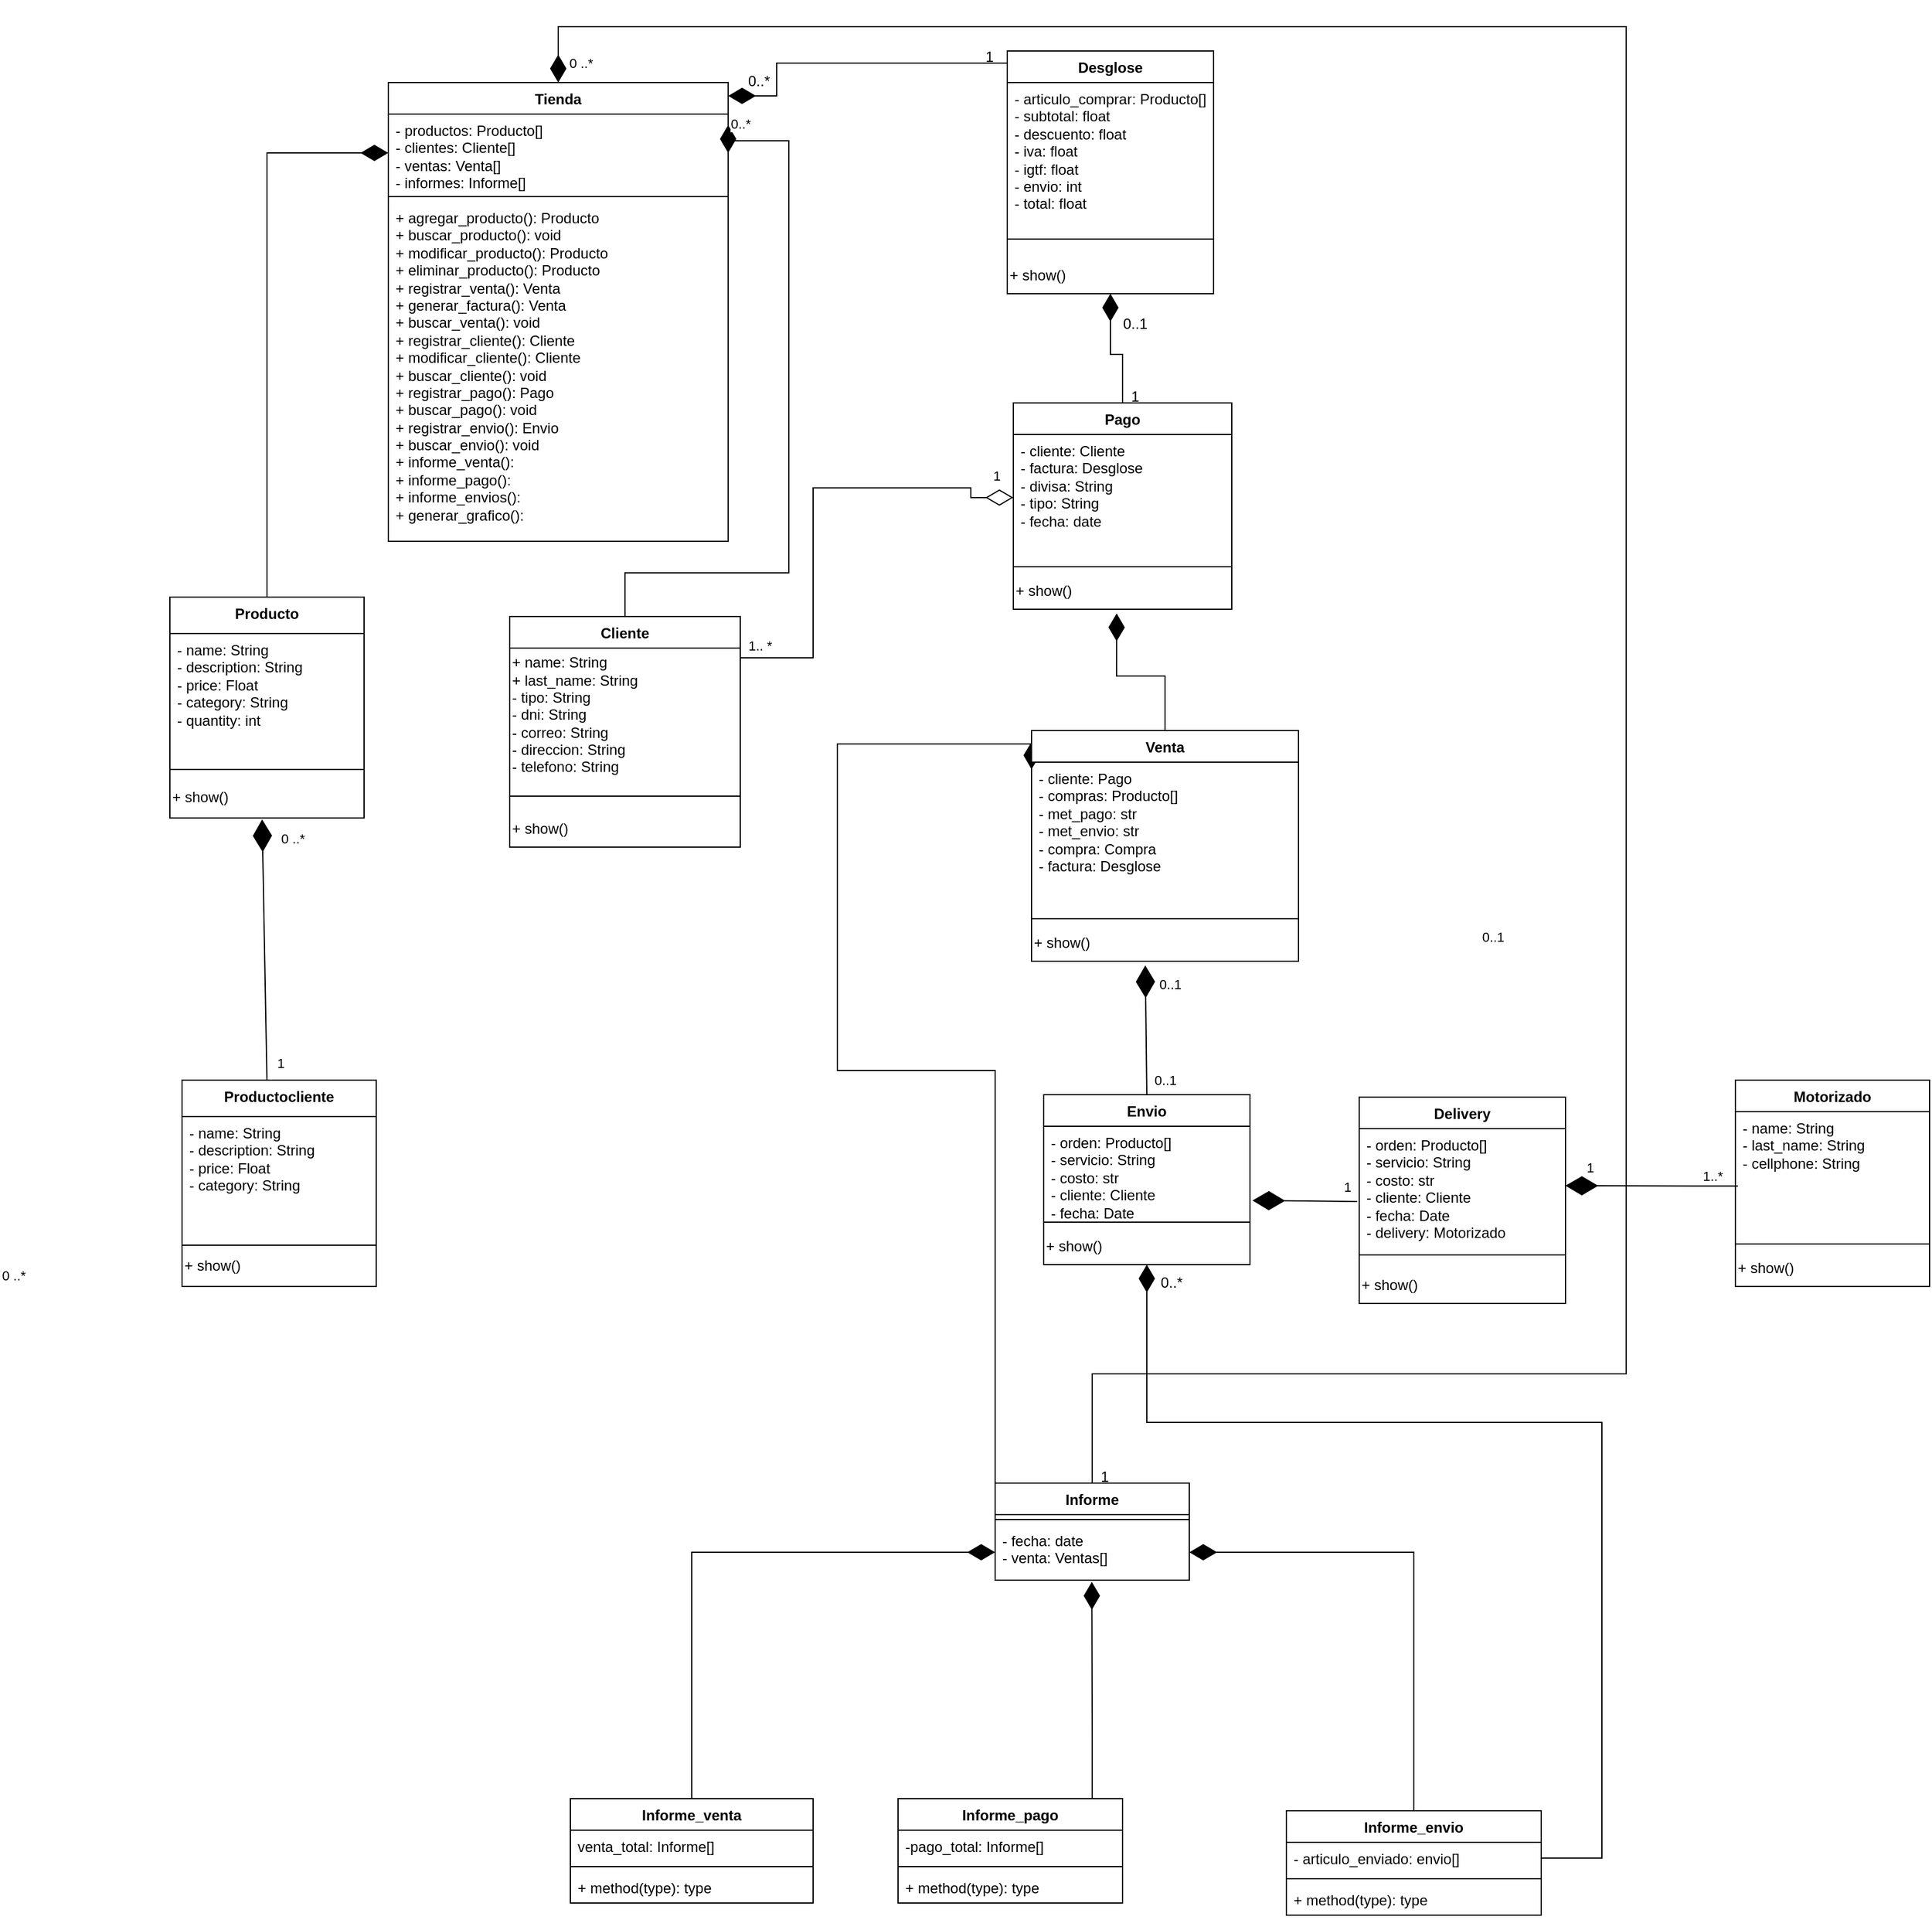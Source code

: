 <mxfile version="21.3.8" type="device">
  <diagram id="C5RBs43oDa-KdzZeNtuy" name="Page-1">
    <mxGraphModel dx="1316" dy="1099" grid="1" gridSize="10" guides="1" tooltips="1" connect="1" arrows="1" fold="1" page="0" pageScale="1" pageWidth="583" pageHeight="827" math="0" shadow="0">
      <root>
        <mxCell id="WIyWlLk6GJQsqaUBKTNV-0" />
        <mxCell id="WIyWlLk6GJQsqaUBKTNV-1" parent="WIyWlLk6GJQsqaUBKTNV-0" />
        <mxCell id="DTSYdoO7qyn1xCRxRzyT-0" value="Tienda" style="swimlane;fontStyle=1;align=center;verticalAlign=top;childLayout=stackLayout;horizontal=1;startSize=26;horizontalStack=0;resizeParent=1;resizeParentMax=0;resizeLast=0;collapsible=1;marginBottom=0;whiteSpace=wrap;html=1;" parent="WIyWlLk6GJQsqaUBKTNV-1" vertex="1">
          <mxGeometry x="210" y="16" width="280" height="378" as="geometry" />
        </mxCell>
        <mxCell id="DTSYdoO7qyn1xCRxRzyT-1" value="- productos: Producto[]&lt;br&gt;- clientes: Cliente[]&lt;br&gt;- ventas: Venta[]&lt;br&gt;- informes: Informe[]&lt;br&gt;-&amp;nbsp;" style="text;strokeColor=none;fillColor=none;align=left;verticalAlign=top;spacingLeft=4;spacingRight=4;overflow=hidden;rotatable=0;points=[[0,0.5],[1,0.5]];portConstraint=eastwest;whiteSpace=wrap;html=1;" parent="DTSYdoO7qyn1xCRxRzyT-0" vertex="1">
          <mxGeometry y="26" width="280" height="64" as="geometry" />
        </mxCell>
        <mxCell id="DTSYdoO7qyn1xCRxRzyT-2" value="" style="line;strokeWidth=1;fillColor=none;align=left;verticalAlign=middle;spacingTop=-1;spacingLeft=3;spacingRight=3;rotatable=0;labelPosition=right;points=[];portConstraint=eastwest;strokeColor=inherit;" parent="DTSYdoO7qyn1xCRxRzyT-0" vertex="1">
          <mxGeometry y="90" width="280" height="8" as="geometry" />
        </mxCell>
        <mxCell id="DTSYdoO7qyn1xCRxRzyT-3" value="+ agregar_producto(): Producto&lt;br&gt;+ buscar_producto(): void&lt;br&gt;+ modificar_producto(): Producto&lt;br&gt;+ eliminar_producto(): Producto&lt;br&gt;+ registrar_venta(): Venta&lt;br&gt;+ generar_factura(): Venta&amp;nbsp;&lt;br&gt;+ buscar_venta(): void&lt;br&gt;+ registrar_cliente(): Cliente&lt;br&gt;+ modificar_cliente(): Cliente&lt;br&gt;+ buscar_cliente(): void&lt;br&gt;+ registrar_pago(): Pago&lt;br&gt;+ buscar_pago(): void&lt;br&gt;+ registrar_envio(): Envio&lt;br&gt;+ buscar_envio(): void&lt;br&gt;+ informe_venta():&amp;nbsp;&lt;br&gt;+ informe_pago():&lt;br&gt;+ informe_envios():&lt;br&gt;+ generar_grafico():" style="text;strokeColor=none;fillColor=none;align=left;verticalAlign=top;spacingLeft=4;spacingRight=4;overflow=hidden;rotatable=0;points=[[0,0.5],[1,0.5]];portConstraint=eastwest;whiteSpace=wrap;html=1;" parent="DTSYdoO7qyn1xCRxRzyT-0" vertex="1">
          <mxGeometry y="98" width="280" height="280" as="geometry" />
        </mxCell>
        <mxCell id="DTSYdoO7qyn1xCRxRzyT-69" style="edgeStyle=orthogonalEdgeStyle;rounded=0;orthogonalLoop=1;jettySize=auto;html=1;endArrow=diamondThin;endFill=1;endSize=20;" parent="WIyWlLk6GJQsqaUBKTNV-1" source="DTSYdoO7qyn1xCRxRzyT-4" target="DTSYdoO7qyn1xCRxRzyT-1" edge="1">
          <mxGeometry relative="1" as="geometry" />
        </mxCell>
        <mxCell id="DTSYdoO7qyn1xCRxRzyT-4" value="Producto" style="swimlane;fontStyle=1;align=center;verticalAlign=top;childLayout=stackLayout;horizontal=1;startSize=30;horizontalStack=0;resizeParent=1;resizeParentMax=0;resizeLast=0;collapsible=1;marginBottom=0;whiteSpace=wrap;html=1;" parent="WIyWlLk6GJQsqaUBKTNV-1" vertex="1">
          <mxGeometry x="30" y="440" width="160" height="182" as="geometry" />
        </mxCell>
        <mxCell id="DTSYdoO7qyn1xCRxRzyT-5" value="- name: String&lt;br&gt;- description: String&lt;br&gt;- price: Float&lt;br&gt;- category: String&lt;br&gt;- quantity: int" style="text;strokeColor=none;fillColor=none;align=left;verticalAlign=top;spacingLeft=4;spacingRight=4;overflow=hidden;rotatable=0;points=[[0,0.5],[1,0.5]];portConstraint=eastwest;whiteSpace=wrap;html=1;" parent="DTSYdoO7qyn1xCRxRzyT-4" vertex="1">
          <mxGeometry y="30" width="160" height="104" as="geometry" />
        </mxCell>
        <mxCell id="DTSYdoO7qyn1xCRxRzyT-6" value="" style="line;strokeWidth=1;fillColor=none;align=left;verticalAlign=middle;spacingTop=-1;spacingLeft=3;spacingRight=3;rotatable=0;labelPosition=right;points=[];portConstraint=eastwest;strokeColor=inherit;" parent="DTSYdoO7qyn1xCRxRzyT-4" vertex="1">
          <mxGeometry y="134" width="160" height="16" as="geometry" />
        </mxCell>
        <mxCell id="kdCyQ4oD_YAk3trJ4PXk-14" value="+ show()" style="text;html=1;align=left;verticalAlign=middle;resizable=0;points=[];autosize=1;strokeColor=none;fillColor=none;" vertex="1" parent="DTSYdoO7qyn1xCRxRzyT-4">
          <mxGeometry y="150" width="160" height="30" as="geometry" />
        </mxCell>
        <mxCell id="DTSYdoO7qyn1xCRxRzyT-7" value="+ method(type): type" style="text;strokeColor=none;fillColor=none;align=left;verticalAlign=top;spacingLeft=4;spacingRight=4;overflow=hidden;rotatable=0;points=[[0,0.5],[1,0.5]];portConstraint=eastwest;whiteSpace=wrap;html=1;" parent="DTSYdoO7qyn1xCRxRzyT-4" vertex="1">
          <mxGeometry y="180" width="160" height="2" as="geometry" />
        </mxCell>
        <mxCell id="DTSYdoO7qyn1xCRxRzyT-70" style="edgeStyle=orthogonalEdgeStyle;rounded=0;orthogonalLoop=1;jettySize=auto;html=1;entryX=1;entryY=0.5;entryDx=0;entryDy=0;endArrow=diamondThin;endFill=1;endSize=20;" parent="WIyWlLk6GJQsqaUBKTNV-1" source="DTSYdoO7qyn1xCRxRzyT-8" target="DTSYdoO7qyn1xCRxRzyT-1" edge="1">
          <mxGeometry relative="1" as="geometry">
            <Array as="points">
              <mxPoint x="405" y="420" />
              <mxPoint x="540" y="420" />
              <mxPoint x="540" y="64" />
              <mxPoint x="490" y="64" />
            </Array>
          </mxGeometry>
        </mxCell>
        <mxCell id="DTSYdoO7qyn1xCRxRzyT-114" value="0..*" style="edgeLabel;html=1;align=center;verticalAlign=middle;resizable=0;points=[];" parent="DTSYdoO7qyn1xCRxRzyT-70" vertex="1" connectable="0">
          <mxGeometry x="0.956" y="2" relative="1" as="geometry">
            <mxPoint x="7" y="-16" as="offset" />
          </mxGeometry>
        </mxCell>
        <mxCell id="DTSYdoO7qyn1xCRxRzyT-8" value="Cliente" style="swimlane;fontStyle=1;align=center;verticalAlign=top;childLayout=stackLayout;horizontal=1;startSize=26;horizontalStack=0;resizeParent=1;resizeParentMax=0;resizeLast=0;collapsible=1;marginBottom=0;whiteSpace=wrap;html=1;" parent="WIyWlLk6GJQsqaUBKTNV-1" vertex="1">
          <mxGeometry x="310" y="456" width="190" height="190" as="geometry" />
        </mxCell>
        <mxCell id="DTSYdoO7qyn1xCRxRzyT-12" value="+ name: String&lt;br&gt;+ last_name: String&lt;br&gt;- tipo: String&lt;br&gt;- dni: String&lt;br&gt;- correo: String&lt;br&gt;- direccion: String&lt;br&gt;- telefono: String" style="text;html=1;align=left;verticalAlign=middle;resizable=0;points=[];autosize=1;strokeColor=none;fillColor=none;" parent="DTSYdoO7qyn1xCRxRzyT-8" vertex="1">
          <mxGeometry y="26" width="190" height="110" as="geometry" />
        </mxCell>
        <mxCell id="DTSYdoO7qyn1xCRxRzyT-10" value="" style="line;strokeWidth=1;fillColor=none;align=left;verticalAlign=middle;spacingTop=-1;spacingLeft=3;spacingRight=3;rotatable=0;labelPosition=right;points=[];portConstraint=eastwest;strokeColor=inherit;" parent="DTSYdoO7qyn1xCRxRzyT-8" vertex="1">
          <mxGeometry y="136" width="190" height="24" as="geometry" />
        </mxCell>
        <mxCell id="kdCyQ4oD_YAk3trJ4PXk-13" value="+ show()" style="text;html=1;align=left;verticalAlign=middle;resizable=0;points=[];autosize=1;strokeColor=none;fillColor=none;" vertex="1" parent="DTSYdoO7qyn1xCRxRzyT-8">
          <mxGeometry y="160" width="190" height="30" as="geometry" />
        </mxCell>
        <mxCell id="DTSYdoO7qyn1xCRxRzyT-110" style="edgeStyle=orthogonalEdgeStyle;rounded=0;orthogonalLoop=1;jettySize=auto;html=1;entryX=0.5;entryY=1;entryDx=0;entryDy=0;endArrow=diamondThin;endFill=1;endSize=20;" parent="WIyWlLk6GJQsqaUBKTNV-1" source="DTSYdoO7qyn1xCRxRzyT-14" target="DTSYdoO7qyn1xCRxRzyT-50" edge="1">
          <mxGeometry relative="1" as="geometry" />
        </mxCell>
        <mxCell id="DTSYdoO7qyn1xCRxRzyT-14" value="Pago" style="swimlane;fontStyle=1;align=center;verticalAlign=top;childLayout=stackLayout;horizontal=1;startSize=26;horizontalStack=0;resizeParent=1;resizeParentMax=0;resizeLast=0;collapsible=1;marginBottom=0;whiteSpace=wrap;html=1;" parent="WIyWlLk6GJQsqaUBKTNV-1" vertex="1">
          <mxGeometry x="725" y="280" width="180" height="170" as="geometry" />
        </mxCell>
        <mxCell id="DTSYdoO7qyn1xCRxRzyT-15" value="- cliente: Cliente&lt;br&gt;- factura: Desglose&lt;br&gt;- divisa: String&lt;br&gt;- tipo: String&lt;br&gt;- fecha: date" style="text;strokeColor=none;fillColor=none;align=left;verticalAlign=top;spacingLeft=4;spacingRight=4;overflow=hidden;rotatable=0;points=[[0,0.5],[1,0.5]];portConstraint=eastwest;whiteSpace=wrap;html=1;" parent="DTSYdoO7qyn1xCRxRzyT-14" vertex="1">
          <mxGeometry y="26" width="180" height="104" as="geometry" />
        </mxCell>
        <mxCell id="DTSYdoO7qyn1xCRxRzyT-16" value="" style="line;strokeWidth=1;fillColor=none;align=left;verticalAlign=middle;spacingTop=-1;spacingLeft=3;spacingRight=3;rotatable=0;labelPosition=right;points=[];portConstraint=eastwest;strokeColor=inherit;" parent="DTSYdoO7qyn1xCRxRzyT-14" vertex="1">
          <mxGeometry y="130" width="180" height="10" as="geometry" />
        </mxCell>
        <mxCell id="kdCyQ4oD_YAk3trJ4PXk-6" value="+ show()" style="text;html=1;align=left;verticalAlign=middle;resizable=0;points=[];autosize=1;strokeColor=none;fillColor=none;" vertex="1" parent="DTSYdoO7qyn1xCRxRzyT-14">
          <mxGeometry y="140" width="180" height="30" as="geometry" />
        </mxCell>
        <mxCell id="DTSYdoO7qyn1xCRxRzyT-18" value="Envio" style="swimlane;fontStyle=1;align=center;verticalAlign=top;childLayout=stackLayout;horizontal=1;startSize=26;horizontalStack=0;resizeParent=1;resizeParentMax=0;resizeLast=0;collapsible=1;marginBottom=0;whiteSpace=wrap;html=1;" parent="WIyWlLk6GJQsqaUBKTNV-1" vertex="1">
          <mxGeometry x="750" y="850" width="170" height="140" as="geometry" />
        </mxCell>
        <mxCell id="DTSYdoO7qyn1xCRxRzyT-19" value="- orden: Producto[]&lt;br&gt;- servicio: String&lt;br&gt;- costo: str&lt;br&gt;- cliente: Cliente&lt;br&gt;- fecha: Date&lt;br&gt;&lt;br&gt;&lt;br&gt;" style="text;strokeColor=none;fillColor=none;align=left;verticalAlign=top;spacingLeft=4;spacingRight=4;overflow=hidden;rotatable=0;points=[[0,0.5],[1,0.5]];portConstraint=eastwest;whiteSpace=wrap;html=1;" parent="DTSYdoO7qyn1xCRxRzyT-18" vertex="1">
          <mxGeometry y="26" width="170" height="74" as="geometry" />
        </mxCell>
        <mxCell id="DTSYdoO7qyn1xCRxRzyT-20" value="" style="line;strokeWidth=1;fillColor=none;align=left;verticalAlign=middle;spacingTop=-1;spacingLeft=3;spacingRight=3;rotatable=0;labelPosition=right;points=[];portConstraint=eastwest;strokeColor=inherit;" parent="DTSYdoO7qyn1xCRxRzyT-18" vertex="1">
          <mxGeometry y="100" width="170" height="10" as="geometry" />
        </mxCell>
        <mxCell id="kdCyQ4oD_YAk3trJ4PXk-10" value="+ show()&amp;nbsp;" style="text;html=1;align=left;verticalAlign=middle;resizable=0;points=[];autosize=1;strokeColor=none;fillColor=none;" vertex="1" parent="DTSYdoO7qyn1xCRxRzyT-18">
          <mxGeometry y="110" width="170" height="30" as="geometry" />
        </mxCell>
        <mxCell id="DTSYdoO7qyn1xCRxRzyT-22" value="Motorizado" style="swimlane;fontStyle=1;align=center;verticalAlign=top;childLayout=stackLayout;horizontal=1;startSize=26;horizontalStack=0;resizeParent=1;resizeParentMax=0;resizeLast=0;collapsible=1;marginBottom=0;whiteSpace=wrap;html=1;" parent="WIyWlLk6GJQsqaUBKTNV-1" vertex="1">
          <mxGeometry x="1320" y="838" width="160" height="170" as="geometry" />
        </mxCell>
        <mxCell id="DTSYdoO7qyn1xCRxRzyT-23" value="- name: String&lt;br style=&quot;&quot;&gt;&lt;span style=&quot;&quot;&gt;- last_name: String&lt;/span&gt;&lt;br style=&quot;&quot;&gt;&lt;span style=&quot;&quot;&gt;- cellphone: String&lt;br&gt;&lt;/span&gt;" style="text;strokeColor=none;fillColor=none;align=left;verticalAlign=top;spacingLeft=4;spacingRight=4;overflow=hidden;rotatable=0;points=[[0,0.5],[1,0.5]];portConstraint=eastwest;whiteSpace=wrap;html=1;" parent="DTSYdoO7qyn1xCRxRzyT-22" vertex="1">
          <mxGeometry y="26" width="160" height="104" as="geometry" />
        </mxCell>
        <mxCell id="DTSYdoO7qyn1xCRxRzyT-24" value="" style="line;strokeWidth=1;fillColor=none;align=left;verticalAlign=middle;spacingTop=-1;spacingLeft=3;spacingRight=3;rotatable=0;labelPosition=right;points=[];portConstraint=eastwest;strokeColor=inherit;" parent="DTSYdoO7qyn1xCRxRzyT-22" vertex="1">
          <mxGeometry y="130" width="160" height="10" as="geometry" />
        </mxCell>
        <mxCell id="kdCyQ4oD_YAk3trJ4PXk-30" value="+ show()" style="text;html=1;align=left;verticalAlign=middle;resizable=0;points=[];autosize=1;strokeColor=none;fillColor=none;" vertex="1" parent="DTSYdoO7qyn1xCRxRzyT-22">
          <mxGeometry y="140" width="160" height="30" as="geometry" />
        </mxCell>
        <mxCell id="DTSYdoO7qyn1xCRxRzyT-94" style="edgeStyle=orthogonalEdgeStyle;rounded=0;orthogonalLoop=1;jettySize=auto;html=1;endArrow=diamondThin;endFill=1;endSize=20;" parent="WIyWlLk6GJQsqaUBKTNV-1" source="DTSYdoO7qyn1xCRxRzyT-26" target="DTSYdoO7qyn1xCRxRzyT-0" edge="1">
          <mxGeometry relative="1" as="geometry">
            <mxPoint x="620" as="targetPoint" />
            <Array as="points">
              <mxPoint x="790" y="1080" />
              <mxPoint x="1230" y="1080" />
              <mxPoint x="1230" y="-30" />
              <mxPoint x="350" y="-30" />
            </Array>
          </mxGeometry>
        </mxCell>
        <mxCell id="DTSYdoO7qyn1xCRxRzyT-97" value="0 ..*&amp;nbsp;" style="edgeLabel;html=1;align=center;verticalAlign=middle;resizable=0;points=[];" parent="DTSYdoO7qyn1xCRxRzyT-94" vertex="1" connectable="0">
          <mxGeometry x="0.988" y="1" relative="1" as="geometry">
            <mxPoint x="19" y="-1" as="offset" />
          </mxGeometry>
        </mxCell>
        <mxCell id="DTSYdoO7qyn1xCRxRzyT-120" style="edgeStyle=orthogonalEdgeStyle;rounded=0;orthogonalLoop=1;jettySize=auto;html=1;endSize=20;endArrow=diamondThin;endFill=1;entryX=0.001;entryY=0.047;entryDx=0;entryDy=0;entryPerimeter=0;" parent="WIyWlLk6GJQsqaUBKTNV-1" source="DTSYdoO7qyn1xCRxRzyT-26" target="DTSYdoO7qyn1xCRxRzyT-45" edge="1">
          <mxGeometry relative="1" as="geometry">
            <mxPoint x="720" y="560" as="targetPoint" />
            <Array as="points">
              <mxPoint x="710" y="830" />
              <mxPoint x="580" y="830" />
              <mxPoint x="580" y="561" />
            </Array>
          </mxGeometry>
        </mxCell>
        <mxCell id="DTSYdoO7qyn1xCRxRzyT-26" value="Informe" style="swimlane;fontStyle=1;align=center;verticalAlign=top;childLayout=stackLayout;horizontal=1;startSize=26;horizontalStack=0;resizeParent=1;resizeParentMax=0;resizeLast=0;collapsible=1;marginBottom=0;whiteSpace=wrap;html=1;" parent="WIyWlLk6GJQsqaUBKTNV-1" vertex="1">
          <mxGeometry x="710" y="1170" width="160" height="80" as="geometry" />
        </mxCell>
        <mxCell id="DTSYdoO7qyn1xCRxRzyT-28" value="" style="line;strokeWidth=1;fillColor=none;align=left;verticalAlign=middle;spacingTop=-1;spacingLeft=3;spacingRight=3;rotatable=0;labelPosition=right;points=[];portConstraint=eastwest;strokeColor=inherit;" parent="DTSYdoO7qyn1xCRxRzyT-26" vertex="1">
          <mxGeometry y="26" width="160" height="8" as="geometry" />
        </mxCell>
        <mxCell id="DTSYdoO7qyn1xCRxRzyT-29" value="- fecha: date&lt;br&gt;- venta: Ventas[]" style="text;strokeColor=none;fillColor=none;align=left;verticalAlign=top;spacingLeft=4;spacingRight=4;overflow=hidden;rotatable=0;points=[[0,0.5],[1,0.5]];portConstraint=eastwest;whiteSpace=wrap;html=1;" parent="DTSYdoO7qyn1xCRxRzyT-26" vertex="1">
          <mxGeometry y="34" width="160" height="46" as="geometry" />
        </mxCell>
        <mxCell id="DTSYdoO7qyn1xCRxRzyT-83" style="edgeStyle=orthogonalEdgeStyle;rounded=0;orthogonalLoop=1;jettySize=auto;html=1;entryX=1;entryY=0.5;entryDx=0;entryDy=0;endSize=20;endArrow=diamondThin;endFill=1;" parent="WIyWlLk6GJQsqaUBKTNV-1" source="DTSYdoO7qyn1xCRxRzyT-30" target="DTSYdoO7qyn1xCRxRzyT-29" edge="1">
          <mxGeometry relative="1" as="geometry" />
        </mxCell>
        <mxCell id="DTSYdoO7qyn1xCRxRzyT-30" value="Informe_envio" style="swimlane;fontStyle=1;align=center;verticalAlign=top;childLayout=stackLayout;horizontal=1;startSize=26;horizontalStack=0;resizeParent=1;resizeParentMax=0;resizeLast=0;collapsible=1;marginBottom=0;whiteSpace=wrap;html=1;" parent="WIyWlLk6GJQsqaUBKTNV-1" vertex="1">
          <mxGeometry x="950" y="1440" width="210" height="86" as="geometry" />
        </mxCell>
        <mxCell id="DTSYdoO7qyn1xCRxRzyT-31" value="- articulo_enviado: envio[]" style="text;strokeColor=none;fillColor=none;align=left;verticalAlign=top;spacingLeft=4;spacingRight=4;overflow=hidden;rotatable=0;points=[[0,0.5],[1,0.5]];portConstraint=eastwest;whiteSpace=wrap;html=1;" parent="DTSYdoO7qyn1xCRxRzyT-30" vertex="1">
          <mxGeometry y="26" width="210" height="26" as="geometry" />
        </mxCell>
        <mxCell id="DTSYdoO7qyn1xCRxRzyT-32" value="" style="line;strokeWidth=1;fillColor=none;align=left;verticalAlign=middle;spacingTop=-1;spacingLeft=3;spacingRight=3;rotatable=0;labelPosition=right;points=[];portConstraint=eastwest;strokeColor=inherit;" parent="DTSYdoO7qyn1xCRxRzyT-30" vertex="1">
          <mxGeometry y="52" width="210" height="8" as="geometry" />
        </mxCell>
        <mxCell id="DTSYdoO7qyn1xCRxRzyT-33" value="+ method(type): type" style="text;strokeColor=none;fillColor=none;align=left;verticalAlign=top;spacingLeft=4;spacingRight=4;overflow=hidden;rotatable=0;points=[[0,0.5],[1,0.5]];portConstraint=eastwest;whiteSpace=wrap;html=1;" parent="DTSYdoO7qyn1xCRxRzyT-30" vertex="1">
          <mxGeometry y="60" width="210" height="26" as="geometry" />
        </mxCell>
        <mxCell id="DTSYdoO7qyn1xCRxRzyT-82" style="edgeStyle=orthogonalEdgeStyle;rounded=0;orthogonalLoop=1;jettySize=auto;html=1;entryX=0.498;entryY=1.031;entryDx=0;entryDy=0;entryPerimeter=0;endSize=20;endArrow=diamondThin;endFill=1;" parent="WIyWlLk6GJQsqaUBKTNV-1" source="DTSYdoO7qyn1xCRxRzyT-34" target="DTSYdoO7qyn1xCRxRzyT-29" edge="1">
          <mxGeometry relative="1" as="geometry">
            <Array as="points">
              <mxPoint x="790" y="1380" />
              <mxPoint x="790" y="1380" />
            </Array>
          </mxGeometry>
        </mxCell>
        <mxCell id="DTSYdoO7qyn1xCRxRzyT-34" value="Informe_pago" style="swimlane;fontStyle=1;align=center;verticalAlign=top;childLayout=stackLayout;horizontal=1;startSize=26;horizontalStack=0;resizeParent=1;resizeParentMax=0;resizeLast=0;collapsible=1;marginBottom=0;whiteSpace=wrap;html=1;" parent="WIyWlLk6GJQsqaUBKTNV-1" vertex="1">
          <mxGeometry x="630" y="1430" width="185" height="86" as="geometry" />
        </mxCell>
        <mxCell id="DTSYdoO7qyn1xCRxRzyT-35" value="-pago_total: Informe[]" style="text;strokeColor=none;fillColor=none;align=left;verticalAlign=top;spacingLeft=4;spacingRight=4;overflow=hidden;rotatable=0;points=[[0,0.5],[1,0.5]];portConstraint=eastwest;whiteSpace=wrap;html=1;" parent="DTSYdoO7qyn1xCRxRzyT-34" vertex="1">
          <mxGeometry y="26" width="185" height="26" as="geometry" />
        </mxCell>
        <mxCell id="DTSYdoO7qyn1xCRxRzyT-36" value="" style="line;strokeWidth=1;fillColor=none;align=left;verticalAlign=middle;spacingTop=-1;spacingLeft=3;spacingRight=3;rotatable=0;labelPosition=right;points=[];portConstraint=eastwest;strokeColor=inherit;" parent="DTSYdoO7qyn1xCRxRzyT-34" vertex="1">
          <mxGeometry y="52" width="185" height="8" as="geometry" />
        </mxCell>
        <mxCell id="DTSYdoO7qyn1xCRxRzyT-37" value="+ method(type): type" style="text;strokeColor=none;fillColor=none;align=left;verticalAlign=top;spacingLeft=4;spacingRight=4;overflow=hidden;rotatable=0;points=[[0,0.5],[1,0.5]];portConstraint=eastwest;whiteSpace=wrap;html=1;" parent="DTSYdoO7qyn1xCRxRzyT-34" vertex="1">
          <mxGeometry y="60" width="185" height="26" as="geometry" />
        </mxCell>
        <mxCell id="DTSYdoO7qyn1xCRxRzyT-81" style="edgeStyle=orthogonalEdgeStyle;rounded=0;orthogonalLoop=1;jettySize=auto;html=1;entryX=0;entryY=0.5;entryDx=0;entryDy=0;endSize=20;endArrow=diamondThin;endFill=1;" parent="WIyWlLk6GJQsqaUBKTNV-1" source="DTSYdoO7qyn1xCRxRzyT-38" target="DTSYdoO7qyn1xCRxRzyT-29" edge="1">
          <mxGeometry relative="1" as="geometry" />
        </mxCell>
        <mxCell id="DTSYdoO7qyn1xCRxRzyT-38" value="Informe_venta" style="swimlane;fontStyle=1;align=center;verticalAlign=top;childLayout=stackLayout;horizontal=1;startSize=26;horizontalStack=0;resizeParent=1;resizeParentMax=0;resizeLast=0;collapsible=1;marginBottom=0;whiteSpace=wrap;html=1;" parent="WIyWlLk6GJQsqaUBKTNV-1" vertex="1">
          <mxGeometry x="360" y="1430" width="200" height="86" as="geometry" />
        </mxCell>
        <mxCell id="DTSYdoO7qyn1xCRxRzyT-39" value="venta_total: Informe[]" style="text;strokeColor=none;fillColor=none;align=left;verticalAlign=top;spacingLeft=4;spacingRight=4;overflow=hidden;rotatable=0;points=[[0,0.5],[1,0.5]];portConstraint=eastwest;whiteSpace=wrap;html=1;" parent="DTSYdoO7qyn1xCRxRzyT-38" vertex="1">
          <mxGeometry y="26" width="200" height="26" as="geometry" />
        </mxCell>
        <mxCell id="DTSYdoO7qyn1xCRxRzyT-40" value="" style="line;strokeWidth=1;fillColor=none;align=left;verticalAlign=middle;spacingTop=-1;spacingLeft=3;spacingRight=3;rotatable=0;labelPosition=right;points=[];portConstraint=eastwest;strokeColor=inherit;" parent="DTSYdoO7qyn1xCRxRzyT-38" vertex="1">
          <mxGeometry y="52" width="200" height="8" as="geometry" />
        </mxCell>
        <mxCell id="DTSYdoO7qyn1xCRxRzyT-41" value="+ method(type): type" style="text;strokeColor=none;fillColor=none;align=left;verticalAlign=top;spacingLeft=4;spacingRight=4;overflow=hidden;rotatable=0;points=[[0,0.5],[1,0.5]];portConstraint=eastwest;whiteSpace=wrap;html=1;" parent="DTSYdoO7qyn1xCRxRzyT-38" vertex="1">
          <mxGeometry y="60" width="200" height="26" as="geometry" />
        </mxCell>
        <mxCell id="DTSYdoO7qyn1xCRxRzyT-109" style="edgeStyle=orthogonalEdgeStyle;rounded=0;orthogonalLoop=1;jettySize=auto;html=1;endSize=20;endArrow=diamondThin;endFill=1;entryX=0.473;entryY=1.115;entryDx=0;entryDy=0;entryPerimeter=0;" parent="WIyWlLk6GJQsqaUBKTNV-1" source="DTSYdoO7qyn1xCRxRzyT-45" target="kdCyQ4oD_YAk3trJ4PXk-6" edge="1">
          <mxGeometry relative="1" as="geometry">
            <mxPoint x="810" y="510" as="targetPoint" />
          </mxGeometry>
        </mxCell>
        <mxCell id="DTSYdoO7qyn1xCRxRzyT-45" value="Venta" style="swimlane;fontStyle=1;align=center;verticalAlign=top;childLayout=stackLayout;horizontal=1;startSize=26;horizontalStack=0;resizeParent=1;resizeParentMax=0;resizeLast=0;collapsible=1;marginBottom=0;whiteSpace=wrap;html=1;" parent="WIyWlLk6GJQsqaUBKTNV-1" vertex="1">
          <mxGeometry x="740" y="550" width="220" height="190" as="geometry" />
        </mxCell>
        <mxCell id="DTSYdoO7qyn1xCRxRzyT-88" value="- cliente: Pago&lt;br&gt;- compras: Producto[]&lt;br&gt;- met_pago: str&lt;br&gt;- met_envio: str&lt;br&gt;- compra: Compra&lt;br&gt;- factura: Desglose" style="text;strokeColor=none;fillColor=none;align=left;verticalAlign=top;spacingLeft=4;spacingRight=4;overflow=hidden;rotatable=0;points=[[0,0.5],[1,0.5]];portConstraint=eastwest;whiteSpace=wrap;html=1;" parent="DTSYdoO7qyn1xCRxRzyT-45" vertex="1">
          <mxGeometry y="26" width="220" height="124" as="geometry" />
        </mxCell>
        <mxCell id="DTSYdoO7qyn1xCRxRzyT-47" value="" style="line;strokeWidth=1;fillColor=none;align=left;verticalAlign=middle;spacingTop=-1;spacingLeft=3;spacingRight=3;rotatable=0;labelPosition=right;points=[];portConstraint=eastwest;strokeColor=inherit;" parent="DTSYdoO7qyn1xCRxRzyT-45" vertex="1">
          <mxGeometry y="150" width="220" height="10" as="geometry" />
        </mxCell>
        <mxCell id="kdCyQ4oD_YAk3trJ4PXk-7" value="+ show()" style="text;html=1;align=left;verticalAlign=middle;resizable=0;points=[];autosize=1;strokeColor=none;fillColor=none;" vertex="1" parent="DTSYdoO7qyn1xCRxRzyT-45">
          <mxGeometry y="160" width="220" height="30" as="geometry" />
        </mxCell>
        <mxCell id="DTSYdoO7qyn1xCRxRzyT-126" style="edgeStyle=orthogonalEdgeStyle;rounded=0;orthogonalLoop=1;jettySize=auto;html=1;endArrow=diamondThin;endFill=1;endSize=20;exitX=0;exitY=0.045;exitDx=0;exitDy=0;exitPerimeter=0;" parent="WIyWlLk6GJQsqaUBKTNV-1" source="DTSYdoO7qyn1xCRxRzyT-50" edge="1">
          <mxGeometry relative="1" as="geometry">
            <mxPoint x="490" y="27" as="targetPoint" />
            <Array as="points">
              <mxPoint x="720" />
              <mxPoint x="530" />
              <mxPoint x="530" y="27" />
            </Array>
          </mxGeometry>
        </mxCell>
        <mxCell id="DTSYdoO7qyn1xCRxRzyT-50" value="Desglose" style="swimlane;fontStyle=1;align=center;verticalAlign=top;childLayout=stackLayout;horizontal=1;startSize=26;horizontalStack=0;resizeParent=1;resizeParentMax=0;resizeLast=0;collapsible=1;marginBottom=0;whiteSpace=wrap;html=1;" parent="WIyWlLk6GJQsqaUBKTNV-1" vertex="1">
          <mxGeometry x="720" y="-10" width="170" height="200" as="geometry" />
        </mxCell>
        <mxCell id="DTSYdoO7qyn1xCRxRzyT-51" value="- articulo_comprar: Producto[]&lt;br&gt;- subtotal: float&lt;br&gt;- descuento: float&lt;br&gt;- iva: float&lt;br&gt;- igtf: float&lt;br&gt;- envio: int&lt;br&gt;- total: float" style="text;strokeColor=none;fillColor=none;align=left;verticalAlign=top;spacingLeft=4;spacingRight=4;overflow=hidden;rotatable=0;points=[[0,0.5],[1,0.5]];portConstraint=eastwest;whiteSpace=wrap;html=1;" parent="DTSYdoO7qyn1xCRxRzyT-50" vertex="1">
          <mxGeometry y="26" width="170" height="114" as="geometry" />
        </mxCell>
        <mxCell id="DTSYdoO7qyn1xCRxRzyT-52" value="" style="line;strokeWidth=1;fillColor=none;align=left;verticalAlign=middle;spacingTop=-1;spacingLeft=3;spacingRight=3;rotatable=0;labelPosition=right;points=[];portConstraint=eastwest;strokeColor=inherit;" parent="DTSYdoO7qyn1xCRxRzyT-50" vertex="1">
          <mxGeometry y="140" width="170" height="30" as="geometry" />
        </mxCell>
        <mxCell id="kdCyQ4oD_YAk3trJ4PXk-1" value="+ show()&amp;nbsp;" style="text;html=1;align=left;verticalAlign=middle;resizable=0;points=[];autosize=1;strokeColor=none;fillColor=none;" vertex="1" parent="DTSYdoO7qyn1xCRxRzyT-50">
          <mxGeometry y="170" width="170" height="30" as="geometry" />
        </mxCell>
        <mxCell id="DTSYdoO7qyn1xCRxRzyT-74" value="" style="endArrow=diamondThin;endFill=1;endSize=24;html=1;rounded=0;entryX=0.475;entryY=1.553;entryDx=0;entryDy=0;entryPerimeter=0;exitX=0.5;exitY=0;exitDx=0;exitDy=0;" parent="WIyWlLk6GJQsqaUBKTNV-1" target="DTSYdoO7qyn1xCRxRzyT-7" edge="1">
          <mxGeometry width="160" relative="1" as="geometry">
            <mxPoint x="110" y="840" as="sourcePoint" />
            <mxPoint x="260" y="710" as="targetPoint" />
          </mxGeometry>
        </mxCell>
        <mxCell id="DTSYdoO7qyn1xCRxRzyT-77" value="0 ..*" style="edgeLabel;html=1;align=center;verticalAlign=middle;resizable=0;points=[];" parent="DTSYdoO7qyn1xCRxRzyT-74" vertex="1" connectable="0">
          <mxGeometry x="0.852" y="2" relative="1" as="geometry">
            <mxPoint x="26" as="offset" />
          </mxGeometry>
        </mxCell>
        <mxCell id="DTSYdoO7qyn1xCRxRzyT-80" value="1" style="edgeLabel;html=1;align=center;verticalAlign=middle;resizable=0;points=[];" parent="DTSYdoO7qyn1xCRxRzyT-74" vertex="1" connectable="0">
          <mxGeometry x="-0.673" y="-1" relative="1" as="geometry">
            <mxPoint x="10" y="19" as="offset" />
          </mxGeometry>
        </mxCell>
        <mxCell id="DTSYdoO7qyn1xCRxRzyT-75" value="" style="endArrow=diamondThin;endFill=1;endSize=24;html=1;rounded=0;exitX=0.5;exitY=0;exitDx=0;exitDy=0;entryX=0.426;entryY=1.115;entryDx=0;entryDy=0;entryPerimeter=0;" parent="WIyWlLk6GJQsqaUBKTNV-1" target="kdCyQ4oD_YAk3trJ4PXk-7" edge="1" source="DTSYdoO7qyn1xCRxRzyT-18">
          <mxGeometry width="160" relative="1" as="geometry">
            <mxPoint x="850" y="830" as="sourcePoint" />
            <mxPoint x="850" y="780" as="targetPoint" />
            <Array as="points" />
          </mxGeometry>
        </mxCell>
        <mxCell id="DTSYdoO7qyn1xCRxRzyT-91" value="0..1" style="edgeLabel;html=1;align=center;verticalAlign=middle;resizable=0;points=[];" parent="DTSYdoO7qyn1xCRxRzyT-75" vertex="1" connectable="0">
          <mxGeometry x="0.72" y="4" relative="1" as="geometry">
            <mxPoint x="24" as="offset" />
          </mxGeometry>
        </mxCell>
        <mxCell id="DTSYdoO7qyn1xCRxRzyT-92" value="0..1" style="edgeLabel;html=1;align=center;verticalAlign=middle;resizable=0;points=[];" parent="DTSYdoO7qyn1xCRxRzyT-75" vertex="1" connectable="0">
          <mxGeometry x="-0.768" y="1" relative="1" as="geometry">
            <mxPoint x="16" as="offset" />
          </mxGeometry>
        </mxCell>
        <mxCell id="DTSYdoO7qyn1xCRxRzyT-76" value="" style="endArrow=diamondThin;endFill=1;endSize=24;html=1;rounded=0;exitX=0.013;exitY=0.589;exitDx=0;exitDy=0;entryX=1;entryY=0.5;entryDx=0;entryDy=0;exitPerimeter=0;" parent="WIyWlLk6GJQsqaUBKTNV-1" source="DTSYdoO7qyn1xCRxRzyT-23" target="kdCyQ4oD_YAk3trJ4PXk-22" edge="1">
          <mxGeometry width="160" relative="1" as="geometry">
            <mxPoint x="630" y="710" as="sourcePoint" />
            <mxPoint x="1190" y="890" as="targetPoint" />
            <Array as="points" />
          </mxGeometry>
        </mxCell>
        <mxCell id="DTSYdoO7qyn1xCRxRzyT-84" value="1" style="edgeLabel;html=1;align=center;verticalAlign=middle;resizable=0;points=[];" parent="DTSYdoO7qyn1xCRxRzyT-76" vertex="1" connectable="0">
          <mxGeometry x="0.634" y="-2" relative="1" as="geometry">
            <mxPoint x="-6" y="-13" as="offset" />
          </mxGeometry>
        </mxCell>
        <mxCell id="DTSYdoO7qyn1xCRxRzyT-107" value="1..*" style="edgeLabel;html=1;align=center;verticalAlign=middle;resizable=0;points=[];" parent="DTSYdoO7qyn1xCRxRzyT-76" vertex="1" connectable="0">
          <mxGeometry x="-0.707" y="2" relative="1" as="geometry">
            <mxPoint y="-10" as="offset" />
          </mxGeometry>
        </mxCell>
        <mxCell id="DTSYdoO7qyn1xCRxRzyT-98" value="1" style="text;html=1;align=center;verticalAlign=middle;resizable=0;points=[];autosize=1;strokeColor=none;fillColor=none;" parent="WIyWlLk6GJQsqaUBKTNV-1" vertex="1">
          <mxGeometry x="785" y="1150" width="30" height="30" as="geometry" />
        </mxCell>
        <mxCell id="DTSYdoO7qyn1xCRxRzyT-111" style="edgeStyle=orthogonalEdgeStyle;rounded=0;orthogonalLoop=1;jettySize=auto;html=1;entryX=0;entryY=0.5;entryDx=0;entryDy=0;endArrow=diamondThin;endFill=0;endSize=20;" parent="WIyWlLk6GJQsqaUBKTNV-1" source="DTSYdoO7qyn1xCRxRzyT-12" target="DTSYdoO7qyn1xCRxRzyT-15" edge="1">
          <mxGeometry relative="1" as="geometry">
            <Array as="points">
              <mxPoint x="560" y="490" />
              <mxPoint x="560" y="350" />
              <mxPoint x="690" y="350" />
              <mxPoint x="690" y="358" />
            </Array>
          </mxGeometry>
        </mxCell>
        <mxCell id="DTSYdoO7qyn1xCRxRzyT-112" value="1" style="edgeLabel;html=1;align=center;verticalAlign=middle;resizable=0;points=[];" parent="DTSYdoO7qyn1xCRxRzyT-111" vertex="1" connectable="0">
          <mxGeometry x="0.916" y="2" relative="1" as="geometry">
            <mxPoint x="1" y="-16" as="offset" />
          </mxGeometry>
        </mxCell>
        <mxCell id="DTSYdoO7qyn1xCRxRzyT-113" value="1.. *" style="edgeLabel;html=1;align=center;verticalAlign=middle;resizable=0;points=[];" parent="DTSYdoO7qyn1xCRxRzyT-111" vertex="1" connectable="0">
          <mxGeometry x="-0.913" y="-1" relative="1" as="geometry">
            <mxPoint y="-11" as="offset" />
          </mxGeometry>
        </mxCell>
        <mxCell id="DTSYdoO7qyn1xCRxRzyT-118" value="1" style="text;html=1;align=center;verticalAlign=middle;resizable=0;points=[];autosize=1;strokeColor=none;fillColor=none;" parent="WIyWlLk6GJQsqaUBKTNV-1" vertex="1">
          <mxGeometry x="810" y="260" width="30" height="30" as="geometry" />
        </mxCell>
        <mxCell id="DTSYdoO7qyn1xCRxRzyT-122" style="edgeStyle=orthogonalEdgeStyle;rounded=0;orthogonalLoop=1;jettySize=auto;html=1;exitX=1;exitY=0.5;exitDx=0;exitDy=0;endSize=20;endArrow=diamondThin;endFill=1;entryX=0.5;entryY=1;entryDx=0;entryDy=0;" parent="WIyWlLk6GJQsqaUBKTNV-1" source="DTSYdoO7qyn1xCRxRzyT-31" target="DTSYdoO7qyn1xCRxRzyT-18" edge="1">
          <mxGeometry relative="1" as="geometry">
            <mxPoint x="820" y="1060" as="targetPoint" />
            <Array as="points">
              <mxPoint x="1210" y="1479" />
              <mxPoint x="1210" y="1120" />
              <mxPoint x="835" y="1120" />
            </Array>
          </mxGeometry>
        </mxCell>
        <mxCell id="DTSYdoO7qyn1xCRxRzyT-124" value="0..*" style="text;html=1;align=center;verticalAlign=middle;resizable=0;points=[];autosize=1;strokeColor=none;fillColor=none;" parent="WIyWlLk6GJQsqaUBKTNV-1" vertex="1">
          <mxGeometry x="495" width="40" height="30" as="geometry" />
        </mxCell>
        <mxCell id="DTSYdoO7qyn1xCRxRzyT-127" value="1" style="text;html=1;align=center;verticalAlign=middle;resizable=0;points=[];autosize=1;strokeColor=none;fillColor=none;" parent="WIyWlLk6GJQsqaUBKTNV-1" vertex="1">
          <mxGeometry x="690" y="-20" width="30" height="30" as="geometry" />
        </mxCell>
        <mxCell id="DTSYdoO7qyn1xCRxRzyT-117" value="0..1" style="text;html=1;align=center;verticalAlign=middle;resizable=0;points=[];autosize=1;strokeColor=none;fillColor=none;" parent="WIyWlLk6GJQsqaUBKTNV-1" vertex="1">
          <mxGeometry x="740" y="200" width="170" height="30" as="geometry" />
        </mxCell>
        <mxCell id="DTSYdoO7qyn1xCRxRzyT-123" value="0..*" style="text;html=1;align=center;verticalAlign=middle;resizable=0;points=[];autosize=1;strokeColor=none;fillColor=none;" parent="WIyWlLk6GJQsqaUBKTNV-1" vertex="1">
          <mxGeometry x="770" y="990" width="170" height="30" as="geometry" />
        </mxCell>
        <mxCell id="kdCyQ4oD_YAk3trJ4PXk-15" value="Productocliente" style="swimlane;fontStyle=1;align=center;verticalAlign=top;childLayout=stackLayout;horizontal=1;startSize=30;horizontalStack=0;resizeParent=1;resizeParentMax=0;resizeLast=0;collapsible=1;marginBottom=0;whiteSpace=wrap;html=1;" vertex="1" parent="WIyWlLk6GJQsqaUBKTNV-1">
          <mxGeometry x="40" y="838" width="160" height="170" as="geometry" />
        </mxCell>
        <mxCell id="kdCyQ4oD_YAk3trJ4PXk-16" value="- name: String&lt;br&gt;- description: String&lt;br&gt;- price: Float&lt;br&gt;- category: String&lt;br&gt;" style="text;strokeColor=none;fillColor=none;align=left;verticalAlign=top;spacingLeft=4;spacingRight=4;overflow=hidden;rotatable=0;points=[[0,0.5],[1,0.5]];portConstraint=eastwest;whiteSpace=wrap;html=1;" vertex="1" parent="kdCyQ4oD_YAk3trJ4PXk-15">
          <mxGeometry y="30" width="160" height="104" as="geometry" />
        </mxCell>
        <mxCell id="kdCyQ4oD_YAk3trJ4PXk-17" value="" style="line;strokeWidth=1;fillColor=none;align=left;verticalAlign=middle;spacingTop=-1;spacingLeft=3;spacingRight=3;rotatable=0;labelPosition=right;points=[];portConstraint=eastwest;strokeColor=inherit;" vertex="1" parent="kdCyQ4oD_YAk3trJ4PXk-15">
          <mxGeometry y="134" width="160" height="4" as="geometry" />
        </mxCell>
        <mxCell id="kdCyQ4oD_YAk3trJ4PXk-18" value="+ show()" style="text;html=1;align=left;verticalAlign=middle;resizable=0;points=[];autosize=1;strokeColor=none;fillColor=none;" vertex="1" parent="kdCyQ4oD_YAk3trJ4PXk-15">
          <mxGeometry y="138" width="160" height="30" as="geometry" />
        </mxCell>
        <mxCell id="kdCyQ4oD_YAk3trJ4PXk-19" value="+ method(type): type" style="text;strokeColor=none;fillColor=none;align=left;verticalAlign=top;spacingLeft=4;spacingRight=4;overflow=hidden;rotatable=0;points=[[0,0.5],[1,0.5]];portConstraint=eastwest;whiteSpace=wrap;html=1;" vertex="1" parent="kdCyQ4oD_YAk3trJ4PXk-15">
          <mxGeometry y="168" width="160" height="2" as="geometry" />
        </mxCell>
        <mxCell id="kdCyQ4oD_YAk3trJ4PXk-20" value="0 ..*" style="edgeLabel;html=1;align=center;verticalAlign=middle;resizable=0;points=[];" vertex="1" connectable="0" parent="WIyWlLk6GJQsqaUBKTNV-1">
          <mxGeometry x="-99.706" y="999.071" as="geometry" />
        </mxCell>
        <mxCell id="kdCyQ4oD_YAk3trJ4PXk-21" value="Delivery" style="swimlane;fontStyle=1;align=center;verticalAlign=top;childLayout=stackLayout;horizontal=1;startSize=26;horizontalStack=0;resizeParent=1;resizeParentMax=0;resizeLast=0;collapsible=1;marginBottom=0;whiteSpace=wrap;html=1;" vertex="1" parent="WIyWlLk6GJQsqaUBKTNV-1">
          <mxGeometry x="1010" y="851.99" width="170" height="170" as="geometry" />
        </mxCell>
        <mxCell id="kdCyQ4oD_YAk3trJ4PXk-22" value="- orden: Producto[]&lt;br style=&quot;border-color: var(--border-color);&quot;&gt;- servicio: String&lt;br style=&quot;border-color: var(--border-color);&quot;&gt;- costo: str&lt;br style=&quot;border-color: var(--border-color);&quot;&gt;- cliente: Cliente&lt;br style=&quot;border-color: var(--border-color);&quot;&gt;- fecha: Date&lt;br&gt;- delivery: Motorizado&lt;br&gt;&lt;br&gt;&lt;br&gt;&lt;br&gt;" style="text;strokeColor=none;fillColor=none;align=left;verticalAlign=top;spacingLeft=4;spacingRight=4;overflow=hidden;rotatable=0;points=[[0,0.5],[1,0.5]];portConstraint=eastwest;whiteSpace=wrap;html=1;" vertex="1" parent="kdCyQ4oD_YAk3trJ4PXk-21">
          <mxGeometry y="26" width="170" height="94" as="geometry" />
        </mxCell>
        <mxCell id="kdCyQ4oD_YAk3trJ4PXk-23" value="" style="line;strokeWidth=1;fillColor=none;align=left;verticalAlign=middle;spacingTop=-1;spacingLeft=3;spacingRight=3;rotatable=0;labelPosition=right;points=[];portConstraint=eastwest;strokeColor=inherit;" vertex="1" parent="kdCyQ4oD_YAk3trJ4PXk-21">
          <mxGeometry y="120" width="170" height="20" as="geometry" />
        </mxCell>
        <mxCell id="kdCyQ4oD_YAk3trJ4PXk-24" value="+ show()&amp;nbsp;" style="text;html=1;align=left;verticalAlign=middle;resizable=0;points=[];autosize=1;strokeColor=none;fillColor=none;" vertex="1" parent="kdCyQ4oD_YAk3trJ4PXk-21">
          <mxGeometry y="140" width="170" height="30" as="geometry" />
        </mxCell>
        <mxCell id="kdCyQ4oD_YAk3trJ4PXk-25" value="0..1" style="edgeLabel;html=1;align=center;verticalAlign=middle;resizable=0;points=[];" vertex="1" connectable="0" parent="WIyWlLk6GJQsqaUBKTNV-1">
          <mxGeometry x="1119.996" y="720.003" as="geometry" />
        </mxCell>
        <mxCell id="kdCyQ4oD_YAk3trJ4PXk-26" value="" style="endArrow=diamondThin;endFill=1;endSize=24;html=1;rounded=0;exitX=-0.01;exitY=0.639;exitDx=0;exitDy=0;entryX=1.012;entryY=0.826;entryDx=0;entryDy=0;entryPerimeter=0;exitPerimeter=0;" edge="1" parent="WIyWlLk6GJQsqaUBKTNV-1" source="kdCyQ4oD_YAk3trJ4PXk-22" target="DTSYdoO7qyn1xCRxRzyT-19">
          <mxGeometry width="160" relative="1" as="geometry">
            <mxPoint x="1330" y="908" as="sourcePoint" />
            <mxPoint x="1200" y="900" as="targetPoint" />
            <Array as="points" />
          </mxGeometry>
        </mxCell>
        <mxCell id="kdCyQ4oD_YAk3trJ4PXk-27" value="1" style="edgeLabel;html=1;align=center;verticalAlign=middle;resizable=0;points=[];" vertex="1" connectable="0" parent="kdCyQ4oD_YAk3trJ4PXk-26">
          <mxGeometry x="0.634" y="-2" relative="1" as="geometry">
            <mxPoint x="62" y="-10" as="offset" />
          </mxGeometry>
        </mxCell>
      </root>
    </mxGraphModel>
  </diagram>
</mxfile>
